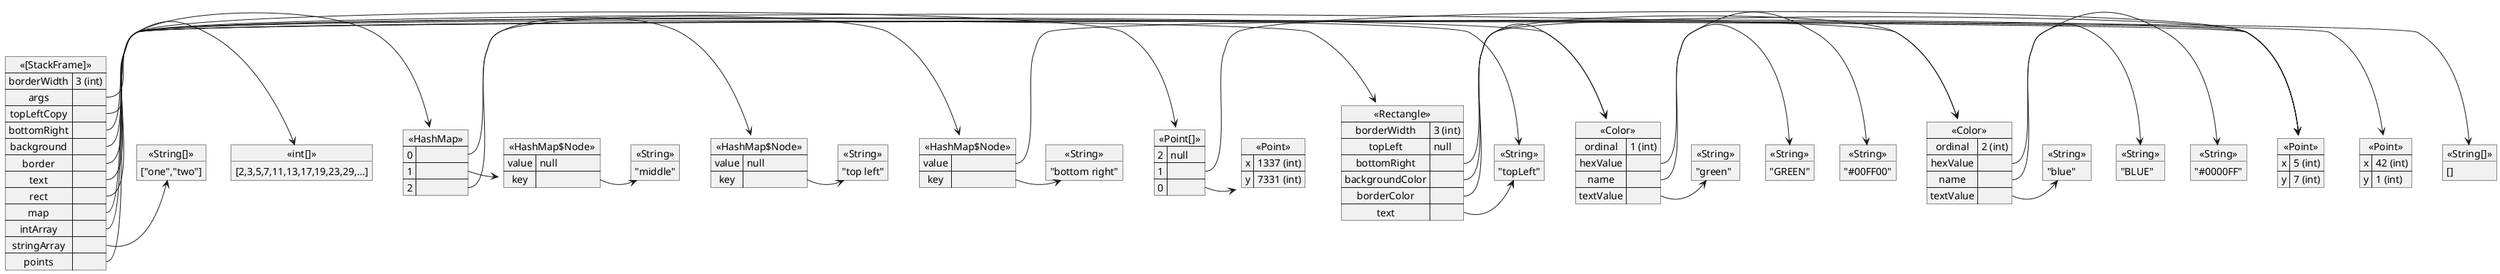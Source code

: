 @startuml
map "<<[StackFrame]>>" as _0f07b6f2a31cbd2e26428c51e8660b0dffe6e352 {
  borderWidth => 3 (int)
  args =>
  topLeftCopy =>
  bottomRight =>
  background =>
  border =>
  text =>
  rect =>
  map =>
  intArray =>
  stringArray =>
  points =>
}
object "<<String[]>>" as _482d9dec6ff954d68d94793f765be61dbc59cb47 {
  []
}
map "<<Point>>" as _1b1d14e75647f191269ac449d87d9ac12506b865 {
  x => 42 (int)
  y => 1 (int)
}
map "<<Point>>" as _a4085fe64a34efdca9c495374ced14d982a9fcf0 {
  x => 5 (int)
  y => 7 (int)
}
map "<<Color>>" as _c782cb251d54e777f73ba090318ea4549ea0154c {
  ordinal => 2 (int)
  hexValue =>
  name =>
  textValue =>
}
object "<<String>>" as _ddc022e583fa6f700df84118a557f6ee593d0896 {
  "#0000FF"
}
object "<<String>>" as _68f417e07413646bc6802be73fa896ef65e71986 {
  "BLUE"
}
object "<<String>>" as _2fc96ff8cf245465ff831587cf4c032a1fee1ecb {
  "blue"
}
map "<<Color>>" as _83b1db9c519c2b87f16cd319822b17b3c6a62a8e {
  ordinal => 1 (int)
  hexValue =>
  name =>
  textValue =>
}
object "<<String>>" as _f38dba1e51caf683679520a6946afc772ac2222d {
  "#00FF00"
}
object "<<String>>" as _ed9882efaf59d7dfde3338f3304ac8f964ed8375 {
  "GREEN"
}
object "<<String>>" as _4593e280546f904a7f1a2b3c5cfa43d8ae500f53 {
  "green"
}
object "<<String>>" as _33682ad97510072b61183de7a4bb48da0e39b0b1 {
  "topLeft"
}
map "<<Rectangle>>" as _e91898f089a0f9e253c468c6d8d606f38cf85329 {
  borderWidth => 3 (int)
  topLeft => null
  bottomRight =>
  backgroundColor =>
  borderColor =>
  text =>
}
map "<<HashMap>>" as _86d2b65f32348774927a79d7a31769d7e10f45e3 {
  0 =>
  1 =>
  2 =>
}
map "<<HashMap$Node>>" as _a21cb739419a4eaab8ba844909b45dd76458437f {
  value => null
  key =>
}
object "<<String>>" as _cd6760fb5af30e8ebf4ff44f153961f212af9bb5 {
  "top left"
}
map "<<HashMap$Node>>" as _1163868589bb43fc94f11464b480fbb3e9138123 {
  value => null
  key =>
}
object "<<String>>" as _34de41e50bb069b8e9e78b1b7731121eb4debf9c {
  "middle"
}
map "<<HashMap$Node>>" as _687cda35abd48b9a7e14c54e9ef62d1f9cc080a7 {
  value =>
  key =>
}
object "<<String>>" as _9ec248d870dc55767f1de0ba3545ed57f767a43c {
  "bottom right"
}
object "<<int[]>>" as _26cb8f97b39839eb7ae52c25f2f8d102403660b5 {
  [2,3,5,7,11,13,17,19,23,29,…]
}
object "<<String[]>>" as _71d4b85b1d4247e6d2f27d76c2384fefeec170bd {
  ["one","two"]
}
map "<<Point[]>>" as _d2d6627a35a13caa54370564ee9914486bf006b6 {
  2 => null
  1 =>
  0 =>
}
map "<<Point>>" as _19700cd8fd1b87bef6d2046533a6afbb10c87d0a {
  x => 1337 (int)
  y => 7331 (int)
}
_0f07b6f2a31cbd2e26428c51e8660b0dffe6e352::args => _482d9dec6ff954d68d94793f765be61dbc59cb47
_0f07b6f2a31cbd2e26428c51e8660b0dffe6e352::topLeftCopy => _1b1d14e75647f191269ac449d87d9ac12506b865
_0f07b6f2a31cbd2e26428c51e8660b0dffe6e352::bottomRight => _a4085fe64a34efdca9c495374ced14d982a9fcf0
_e91898f089a0f9e253c468c6d8d606f38cf85329::bottomRight => _a4085fe64a34efdca9c495374ced14d982a9fcf0
_687cda35abd48b9a7e14c54e9ef62d1f9cc080a7::value => _a4085fe64a34efdca9c495374ced14d982a9fcf0
_d2d6627a35a13caa54370564ee9914486bf006b6::1 => _a4085fe64a34efdca9c495374ced14d982a9fcf0
_0f07b6f2a31cbd2e26428c51e8660b0dffe6e352::background => _c782cb251d54e777f73ba090318ea4549ea0154c
_e91898f089a0f9e253c468c6d8d606f38cf85329::backgroundColor => _c782cb251d54e777f73ba090318ea4549ea0154c
_c782cb251d54e777f73ba090318ea4549ea0154c::hexValue => _ddc022e583fa6f700df84118a557f6ee593d0896
_c782cb251d54e777f73ba090318ea4549ea0154c::name => _68f417e07413646bc6802be73fa896ef65e71986
_c782cb251d54e777f73ba090318ea4549ea0154c::textValue => _2fc96ff8cf245465ff831587cf4c032a1fee1ecb
_0f07b6f2a31cbd2e26428c51e8660b0dffe6e352::border => _83b1db9c519c2b87f16cd319822b17b3c6a62a8e
_e91898f089a0f9e253c468c6d8d606f38cf85329::borderColor => _83b1db9c519c2b87f16cd319822b17b3c6a62a8e
_83b1db9c519c2b87f16cd319822b17b3c6a62a8e::hexValue => _f38dba1e51caf683679520a6946afc772ac2222d
_83b1db9c519c2b87f16cd319822b17b3c6a62a8e::name => _ed9882efaf59d7dfde3338f3304ac8f964ed8375
_83b1db9c519c2b87f16cd319822b17b3c6a62a8e::textValue => _4593e280546f904a7f1a2b3c5cfa43d8ae500f53
_0f07b6f2a31cbd2e26428c51e8660b0dffe6e352::text => _33682ad97510072b61183de7a4bb48da0e39b0b1
_e91898f089a0f9e253c468c6d8d606f38cf85329::text => _33682ad97510072b61183de7a4bb48da0e39b0b1
_0f07b6f2a31cbd2e26428c51e8660b0dffe6e352::rect => _e91898f089a0f9e253c468c6d8d606f38cf85329
_0f07b6f2a31cbd2e26428c51e8660b0dffe6e352::map => _86d2b65f32348774927a79d7a31769d7e10f45e3
_86d2b65f32348774927a79d7a31769d7e10f45e3::0 => _a21cb739419a4eaab8ba844909b45dd76458437f
_a21cb739419a4eaab8ba844909b45dd76458437f::key => _cd6760fb5af30e8ebf4ff44f153961f212af9bb5
_86d2b65f32348774927a79d7a31769d7e10f45e3::1 => _1163868589bb43fc94f11464b480fbb3e9138123
_1163868589bb43fc94f11464b480fbb3e9138123::key => _34de41e50bb069b8e9e78b1b7731121eb4debf9c
_86d2b65f32348774927a79d7a31769d7e10f45e3::2 => _687cda35abd48b9a7e14c54e9ef62d1f9cc080a7
_687cda35abd48b9a7e14c54e9ef62d1f9cc080a7::key => _9ec248d870dc55767f1de0ba3545ed57f767a43c
_0f07b6f2a31cbd2e26428c51e8660b0dffe6e352::intArray => _26cb8f97b39839eb7ae52c25f2f8d102403660b5
_0f07b6f2a31cbd2e26428c51e8660b0dffe6e352::stringArray => _71d4b85b1d4247e6d2f27d76c2384fefeec170bd
_0f07b6f2a31cbd2e26428c51e8660b0dffe6e352::points => _d2d6627a35a13caa54370564ee9914486bf006b6
_d2d6627a35a13caa54370564ee9914486bf006b6::0 => _19700cd8fd1b87bef6d2046533a6afbb10c87d0a
@enduml
